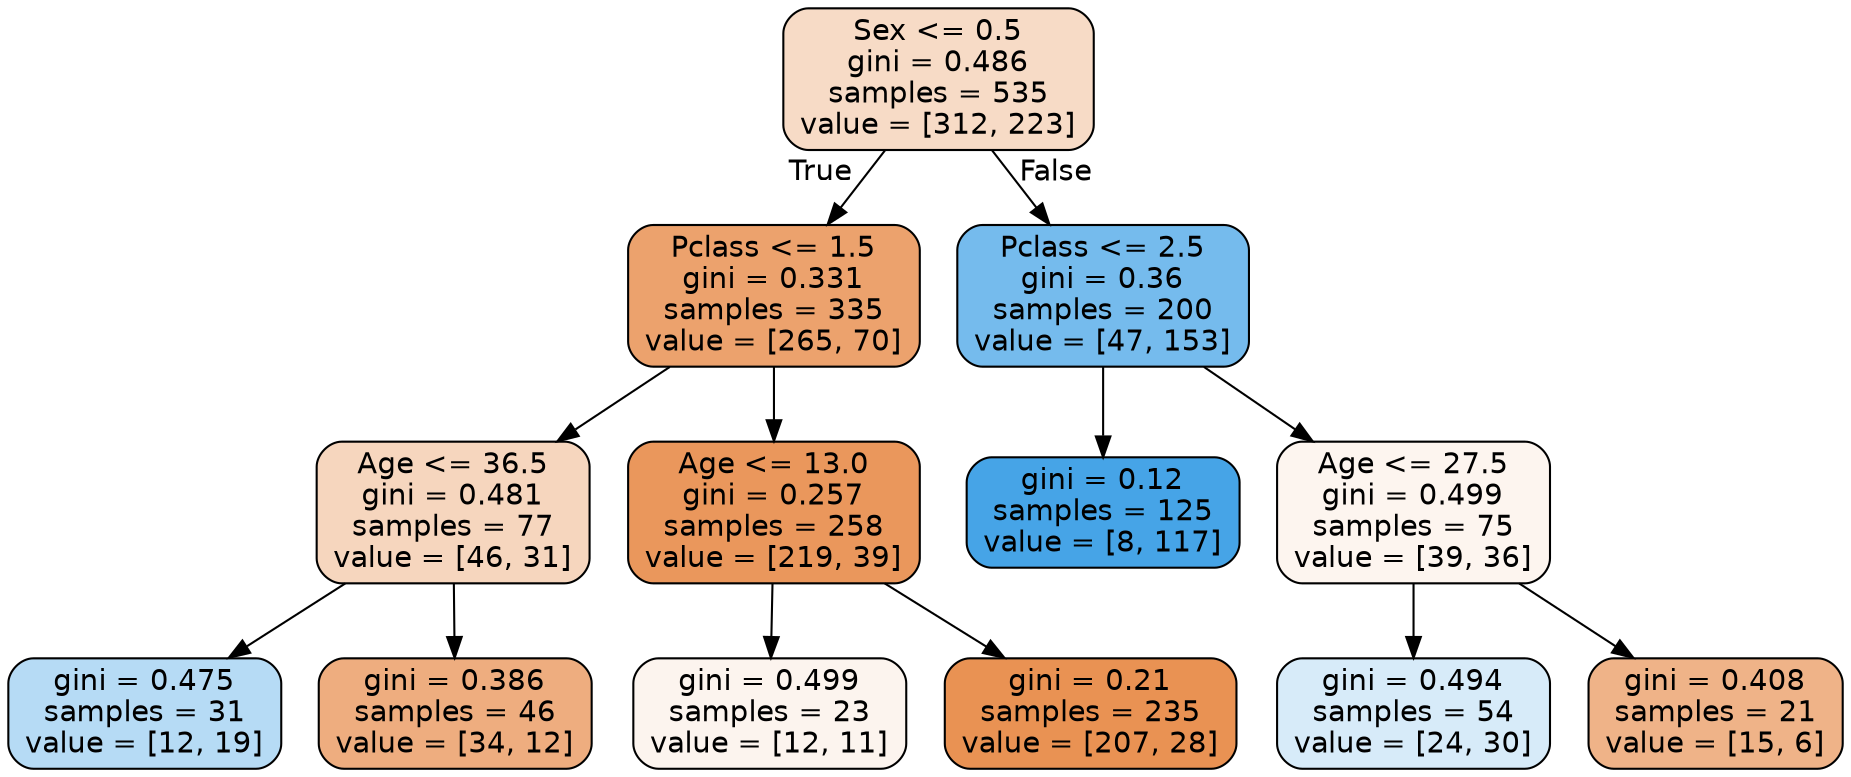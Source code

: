 digraph Tree {
node [shape=box, style="filled, rounded", color="black", fontname=helvetica] ;
edge [fontname=helvetica] ;
0 [label="Sex <= 0.5\ngini = 0.486\nsamples = 535\nvalue = [312, 223]", fillcolor="#e5813949"] ;
1 [label="Pclass <= 1.5\ngini = 0.331\nsamples = 335\nvalue = [265, 70]", fillcolor="#e58139bc"] ;
0 -> 1 [labeldistance=2.5, labelangle=45, headlabel="True"] ;
5 [label="Age <= 36.5\ngini = 0.481\nsamples = 77\nvalue = [46, 31]", fillcolor="#e5813953"] ;
1 -> 5 ;
9 [label="gini = 0.475\nsamples = 31\nvalue = [12, 19]", fillcolor="#399de55e"] ;
5 -> 9 ;
10 [label="gini = 0.386\nsamples = 46\nvalue = [34, 12]", fillcolor="#e58139a5"] ;
5 -> 10 ;
6 [label="Age <= 13.0\ngini = 0.257\nsamples = 258\nvalue = [219, 39]", fillcolor="#e58139d2"] ;
1 -> 6 ;
7 [label="gini = 0.499\nsamples = 23\nvalue = [12, 11]", fillcolor="#e5813915"] ;
6 -> 7 ;
8 [label="gini = 0.21\nsamples = 235\nvalue = [207, 28]", fillcolor="#e58139dd"] ;
6 -> 8 ;
2 [label="Pclass <= 2.5\ngini = 0.36\nsamples = 200\nvalue = [47, 153]", fillcolor="#399de5b1"] ;
0 -> 2 [labeldistance=2.5, labelangle=-45, headlabel="False"] ;
3 [label="gini = 0.12\nsamples = 125\nvalue = [8, 117]", fillcolor="#399de5ee"] ;
2 -> 3 ;
4 [label="Age <= 27.5\ngini = 0.499\nsamples = 75\nvalue = [39, 36]", fillcolor="#e5813914"] ;
2 -> 4 ;
11 [label="gini = 0.494\nsamples = 54\nvalue = [24, 30]", fillcolor="#399de533"] ;
4 -> 11 ;
12 [label="gini = 0.408\nsamples = 21\nvalue = [15, 6]", fillcolor="#e5813999"] ;
4 -> 12 ;
}